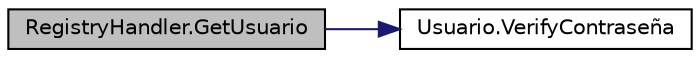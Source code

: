 digraph "RegistryHandler.GetUsuario"
{
 // INTERACTIVE_SVG=YES
 // LATEX_PDF_SIZE
  edge [fontname="Helvetica",fontsize="10",labelfontname="Helvetica",labelfontsize="10"];
  node [fontname="Helvetica",fontsize="10",shape=record];
  rankdir="LR";
  Node1 [label="RegistryHandler.GetUsuario",height=0.2,width=0.4,color="black", fillcolor="grey75", style="filled", fontcolor="black",tooltip="Método para obtener los datos de un Usuario"];
  Node1 -> Node2 [color="midnightblue",fontsize="10",style="solid",fontname="Helvetica"];
  Node2 [label="Usuario.VerifyContraseña",height=0.2,width=0.4,color="black", fillcolor="white", style="filled",URL="$classUsuario.html#a71c224018699866280b429e4b7e00cb7",tooltip="Método verificar que la contraseña sea igual a la anteriormente ingresada al iniciar sesión"];
}
